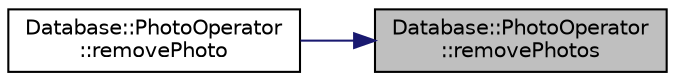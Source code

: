 digraph "Database::PhotoOperator::removePhotos"
{
 // LATEX_PDF_SIZE
  edge [fontname="Helvetica",fontsize="10",labelfontname="Helvetica",labelfontsize="10"];
  node [fontname="Helvetica",fontsize="10",shape=record];
  rankdir="RL";
  Node1 [label="Database::PhotoOperator\l::removePhotos",height=0.2,width=0.4,color="black", fillcolor="grey75", style="filled", fontcolor="black",tooltip=" "];
  Node1 -> Node2 [dir="back",color="midnightblue",fontsize="10",style="solid",fontname="Helvetica"];
  Node2 [label="Database::PhotoOperator\l::removePhoto",height=0.2,width=0.4,color="black", fillcolor="white", style="filled",URL="$class_database_1_1_photo_operator.html#ad810d79094bdaaa9cc6a0cae96f4942d",tooltip=" "];
}
